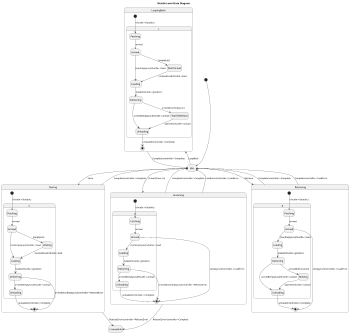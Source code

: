 @startuml
hide empty description
scale 350 width
title Shuttle Level State Diagram.

state Idle
state Storing {
  [*] --> S.Fetching: /shuttle->Goto(loc)
  S.Fetching --> S.Arrived: arrived
  S.Arrived --> S.Loading: [nonEmptyLoc]/shuttle-->load
  S.Arrived --> S.Waiting: [emptyLoc]
  S.Waiting --> S.Loading: receivedLoad/shuttle->load
  S.Loading --> S.Delivering: loaded/shuttle->goto(loc)
  S.Delivering --> S.Unloading: arrived[emptyLoc]/shuttle->unload
  S.Delivering --> [*]: arrived[nonEmptyLoc]/controller->ReleaseError
  S.Unloading --> [*]: unloaded/controller->Complete
}
state ErroredFull
state Grooming {
  [*] --> G.Fetching: /shuttle->Goto(loc)
  G.Fetching --> G.Arrived: arrived
  G.Arrived --> G.Loading: [nonEmptyLoc]/shuttle-->load
  G.Arrived --> [*]: [emptyLoc]/controller->LoadError
  G.Loading --> G.Delivering: loaded/shuttle->goto(loc)
  G.Delivering --> G.Unloading: arrived[emptyLoc]/shuttle->unload
  G.Delivering --> [*]: arrived[nonEmptyLoc]/controller->ReleaseError
  G.Unloading --> [*]: unloaded/controller->Complete
}

state Retrieving {
  [*] --> R.Fetching: /shuttle->Goto(loc)
  R.Fetching --> R.Arrived: arrived
  R.Arrived --> R.Loading: [nonEmptyLoc]/shuttle-->load
  R.Arrived --> [*]: [emptyLoc]/controller->LoadError
  R.Loading --> R.Delivering: loaded/shuttle->goto(loc)
  R.Delivering --> R.Unloading: arrived[emptyLoc]/shuttle->unload
  R.Delivering --> R.Waiting: arrived[fullLocation]
  R.Waiting --> R.Unloading: openSlot/shuttle->unload
  R.Unloading --> [*]: unloaded/controller->Complete
}

state LoopingBack {
  [*] --> L.Fetching: /shuttle->Goto(loc)
  L.Fetching --> L.Arrived: arrived
  L.Arrived --> L.Loading: [nonEmptyLoc]/shuttle-->load
  L.Arrived --> L.WaitToLoad: [emptyLoc]
  L.WaitToLoad --> L.Loading: receivedLoad/shuttle->load
  L.Loading --> L.Delivering: loaded/shuttle->goto(loc)
  L.Delivering --> L.Unloading: arrived[emptyLoc]/shuttle->unload
  L.Delivering --> L.WaitToRelease: arrived[nonEmptyLoc]
  L.WaitToRelease --> L.Unloading: openSlot/shuttle->unload
  L.Unloading --> [*]: unloaded/controller->Complete
}


[*] --> Idle
Idle --> Storing : Store
Storing --> Idle: Complete/controller->complete
Storing --> ErroredFull: ReleaseError/controller->ReleaseError
Idle --> Retrieving: Retrieve
Retrieving --> Idle: Complete/controller->Complete
Retrieving --> Idle: Complete/controller->LoadError
Idle --> Grooming: Groom(from, to)
Grooming --> Idle: Complete/controller->Complete
Grooming --> Idle: LoadError/controller->LoadError
Grooming --> ErroredFull: ReleaseError/controller->Complete
Idle --> LoopingBack: LoopBack
LoopingBack -> Idle: Complete/controller->Complete


/'
state configuring
state idle
state loading
state unloading
state running

state idle {
  configuring --> empty : NoConfigure
  loading --> full : DoneLoading
  unloading -up-> empty : DoneUnloading
  empty -down-> loading : Load
  full --> unloading : Unload
  idle -down-> empty : [no load]
  idle -right-> full : [loaded]
  }

[*] --> configuring
idle -up-> running : GoTo
running -down-> idle : Arrived
idle -right-> [*]

state NotShooting {
  [*] --> Idle
  Idle --> Configuring : EvConfig
  Configuring --> Idle : EvConfig
}

state Configuring {
  [*] --> NewValueSelection
  NewValueSelection --> NewValuePreview : EvNewValue
  NewValuePreview --> NewValueSelection : EvNewValueRejected
  NewValuePreview --> NewValueSelection : EvNewValueSaved

  state NewValuePreview {
     State1 -> State2
  }

}'/
@enduml
